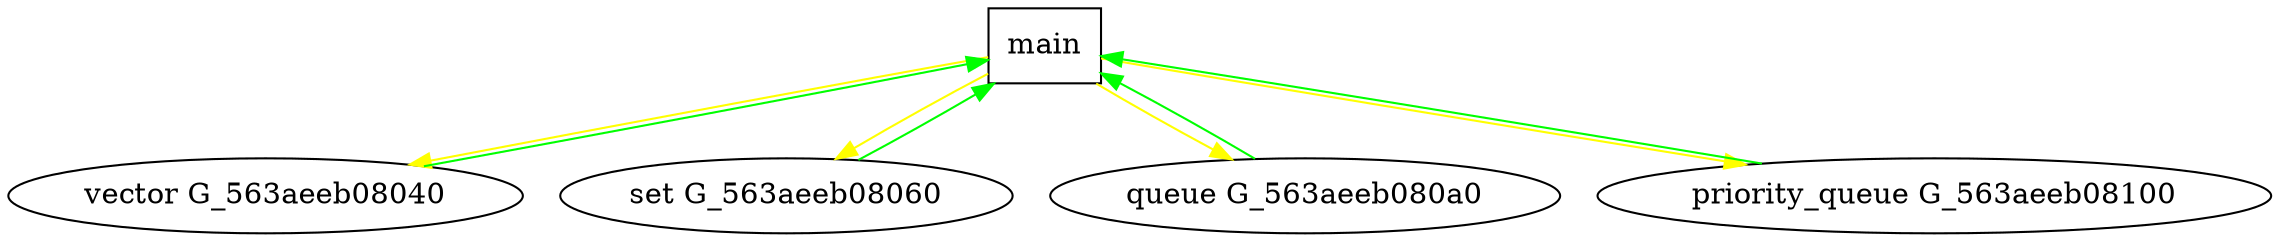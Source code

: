 digraph G {
R_1 [label = "main" shape = "box"]
"vector G_563aeeb08040" -> R_1 [color = "green"]
R_1 -> "vector G_563aeeb08040" [color = "yellow"]
"set G_563aeeb08060" -> R_1 [color = "green"]
R_1 -> "set G_563aeeb08060" [color = "yellow"]
"queue G_563aeeb080a0" -> R_1 [color = "green"]
R_1 -> "queue G_563aeeb080a0" [color = "yellow"]
"priority_queue G_563aeeb08100" -> R_1 [color = "green"]
R_1 -> "priority_queue G_563aeeb08100" [color = "yellow"]
}
